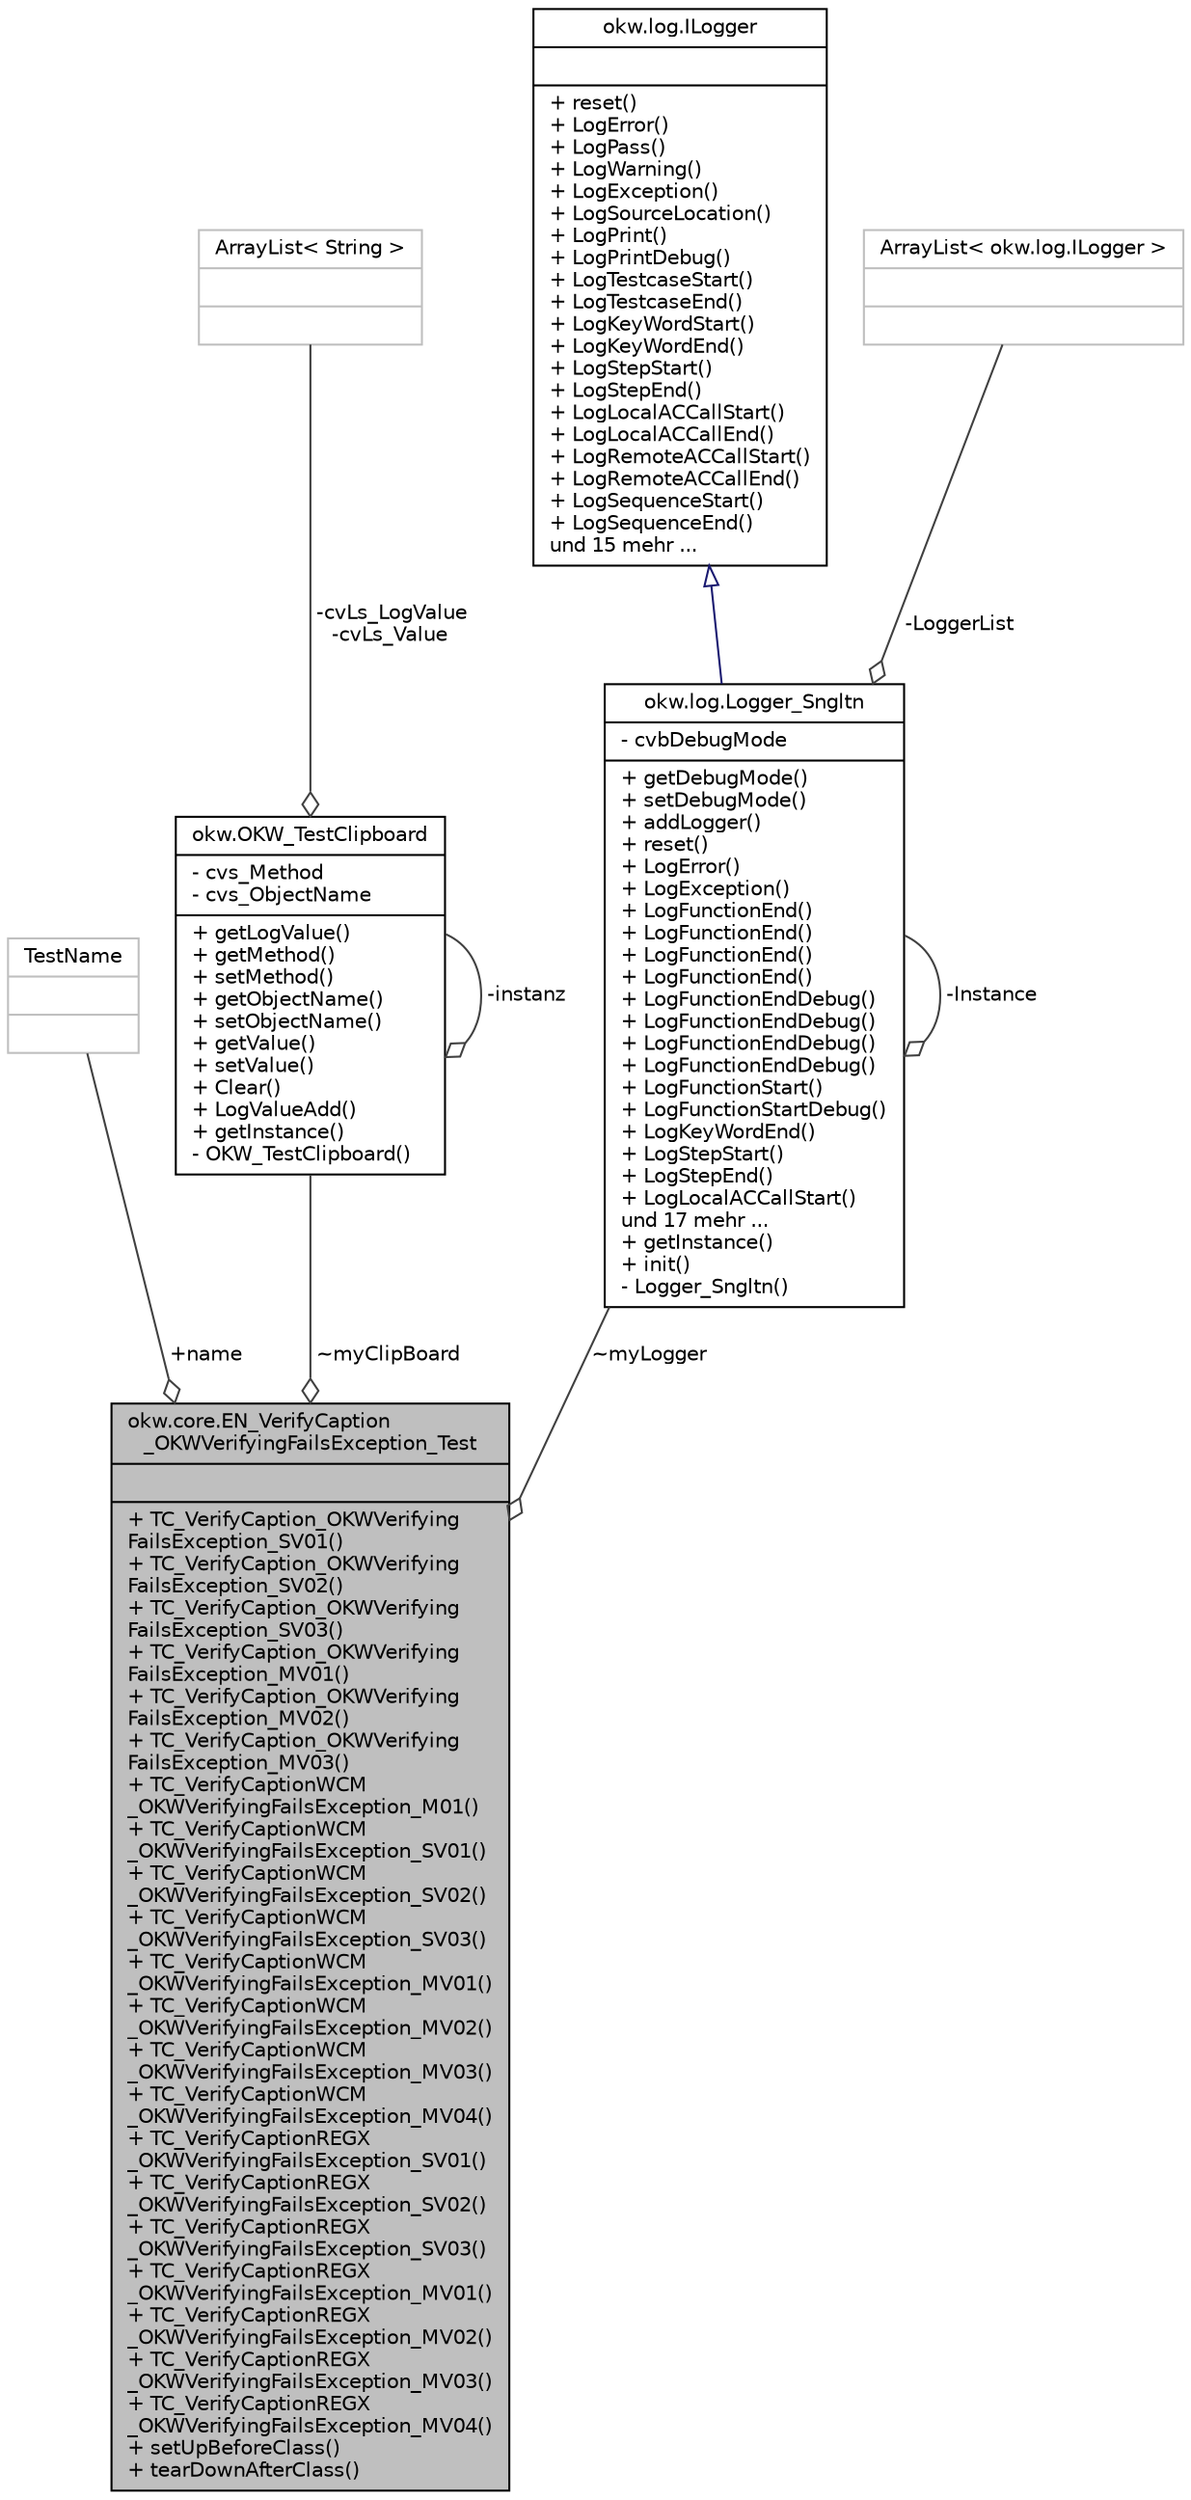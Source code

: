 digraph "okw.core.EN_VerifyCaption_OKWVerifyingFailsException_Test"
{
 // INTERACTIVE_SVG=YES
 // LATEX_PDF_SIZE
  edge [fontname="Helvetica",fontsize="10",labelfontname="Helvetica",labelfontsize="10"];
  node [fontname="Helvetica",fontsize="10",shape=record];
  Node1 [label="{okw.core.EN_VerifyCaption\l_OKWVerifyingFailsException_Test\n||+ TC_VerifyCaption_OKWVerifying\lFailsException_SV01()\l+ TC_VerifyCaption_OKWVerifying\lFailsException_SV02()\l+ TC_VerifyCaption_OKWVerifying\lFailsException_SV03()\l+ TC_VerifyCaption_OKWVerifying\lFailsException_MV01()\l+ TC_VerifyCaption_OKWVerifying\lFailsException_MV02()\l+ TC_VerifyCaption_OKWVerifying\lFailsException_MV03()\l+ TC_VerifyCaptionWCM\l_OKWVerifyingFailsException_M01()\l+ TC_VerifyCaptionWCM\l_OKWVerifyingFailsException_SV01()\l+ TC_VerifyCaptionWCM\l_OKWVerifyingFailsException_SV02()\l+ TC_VerifyCaptionWCM\l_OKWVerifyingFailsException_SV03()\l+ TC_VerifyCaptionWCM\l_OKWVerifyingFailsException_MV01()\l+ TC_VerifyCaptionWCM\l_OKWVerifyingFailsException_MV02()\l+ TC_VerifyCaptionWCM\l_OKWVerifyingFailsException_MV03()\l+ TC_VerifyCaptionWCM\l_OKWVerifyingFailsException_MV04()\l+ TC_VerifyCaptionREGX\l_OKWVerifyingFailsException_SV01()\l+ TC_VerifyCaptionREGX\l_OKWVerifyingFailsException_SV02()\l+ TC_VerifyCaptionREGX\l_OKWVerifyingFailsException_SV03()\l+ TC_VerifyCaptionREGX\l_OKWVerifyingFailsException_MV01()\l+ TC_VerifyCaptionREGX\l_OKWVerifyingFailsException_MV02()\l+ TC_VerifyCaptionREGX\l_OKWVerifyingFailsException_MV03()\l+ TC_VerifyCaptionREGX\l_OKWVerifyingFailsException_MV04()\l+ setUpBeforeClass()\l+ tearDownAfterClass()\l}",height=0.2,width=0.4,color="black", fillcolor="grey75", style="filled", fontcolor="black",tooltip=" "];
  Node2 -> Node1 [color="grey25",fontsize="10",style="solid",label=" +name" ,arrowhead="odiamond",fontname="Helvetica"];
  Node2 [label="{TestName\n||}",height=0.2,width=0.4,color="grey75", fillcolor="white", style="filled",tooltip=" "];
  Node3 -> Node1 [color="grey25",fontsize="10",style="solid",label=" ~myClipBoard" ,arrowhead="odiamond",fontname="Helvetica"];
  Node3 [label="{okw.OKW_TestClipboard\n|- cvs_Method\l- cvs_ObjectName\l|+ getLogValue()\l+ getMethod()\l+ setMethod()\l+ getObjectName()\l+ setObjectName()\l+ getValue()\l+ setValue()\l+ Clear()\l+ LogValueAdd()\l+ getInstance()\l- OKW_TestClipboard()\l}",height=0.2,width=0.4,color="black", fillcolor="white", style="filled",URL="$classokw_1_1_o_k_w___test_clipboard.html",tooltip=" "];
  Node4 -> Node3 [color="grey25",fontsize="10",style="solid",label=" -cvLs_LogValue\n-cvLs_Value" ,arrowhead="odiamond",fontname="Helvetica"];
  Node4 [label="{ArrayList\< String \>\n||}",height=0.2,width=0.4,color="grey75", fillcolor="white", style="filled",tooltip=" "];
  Node3 -> Node3 [color="grey25",fontsize="10",style="solid",label=" -instanz" ,arrowhead="odiamond",fontname="Helvetica"];
  Node5 -> Node1 [color="grey25",fontsize="10",style="solid",label=" ~myLogger" ,arrowhead="odiamond",fontname="Helvetica"];
  Node5 [label="{okw.log.Logger_Sngltn\n|- cvbDebugMode\l|+ getDebugMode()\l+ setDebugMode()\l+ addLogger()\l+ reset()\l+ LogError()\l+ LogException()\l+ LogFunctionEnd()\l+ LogFunctionEnd()\l+ LogFunctionEnd()\l+ LogFunctionEnd()\l+ LogFunctionEndDebug()\l+ LogFunctionEndDebug()\l+ LogFunctionEndDebug()\l+ LogFunctionEndDebug()\l+ LogFunctionStart()\l+ LogFunctionStartDebug()\l+ LogKeyWordEnd()\l+ LogStepStart()\l+ LogStepEnd()\l+ LogLocalACCallStart()\lund 17 mehr ...\l+ getInstance()\l+ init()\l- Logger_Sngltn()\l}",height=0.2,width=0.4,color="black", fillcolor="white", style="filled",URL="$classokw_1_1log_1_1_logger___sngltn.html",tooltip=" "];
  Node6 -> Node5 [dir="back",color="midnightblue",fontsize="10",style="solid",arrowtail="onormal",fontname="Helvetica"];
  Node6 [label="{okw.log.ILogger\n||+ reset()\l+ LogError()\l+ LogPass()\l+ LogWarning()\l+ LogException()\l+ LogSourceLocation()\l+ LogPrint()\l+ LogPrintDebug()\l+ LogTestcaseStart()\l+ LogTestcaseEnd()\l+ LogKeyWordStart()\l+ LogKeyWordEnd()\l+ LogStepStart()\l+ LogStepEnd()\l+ LogLocalACCallStart()\l+ LogLocalACCallEnd()\l+ LogRemoteACCallStart()\l+ LogRemoteACCallEnd()\l+ LogSequenceStart()\l+ LogSequenceEnd()\lund 15 mehr ...\l}",height=0.2,width=0.4,color="black", fillcolor="white", style="filled",URL="$interfaceokw_1_1log_1_1_i_logger.html",tooltip="Debug Logs are not a part of Interface."];
  Node7 -> Node5 [color="grey25",fontsize="10",style="solid",label=" -LoggerList" ,arrowhead="odiamond",fontname="Helvetica"];
  Node7 [label="{ArrayList\< okw.log.ILogger \>\n||}",height=0.2,width=0.4,color="grey75", fillcolor="white", style="filled",tooltip=" "];
  Node5 -> Node5 [color="grey25",fontsize="10",style="solid",label=" -Instance" ,arrowhead="odiamond",fontname="Helvetica"];
}
